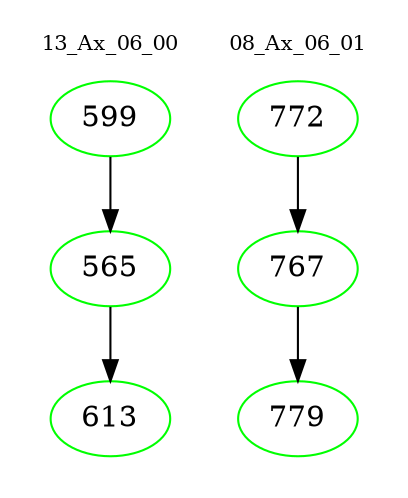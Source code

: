 digraph{
subgraph cluster_0 {
color = white
label = "13_Ax_06_00";
fontsize=10;
T0_599 [label="599", color="green"]
T0_599 -> T0_565 [color="black"]
T0_565 [label="565", color="green"]
T0_565 -> T0_613 [color="black"]
T0_613 [label="613", color="green"]
}
subgraph cluster_1 {
color = white
label = "08_Ax_06_01";
fontsize=10;
T1_772 [label="772", color="green"]
T1_772 -> T1_767 [color="black"]
T1_767 [label="767", color="green"]
T1_767 -> T1_779 [color="black"]
T1_779 [label="779", color="green"]
}
}

